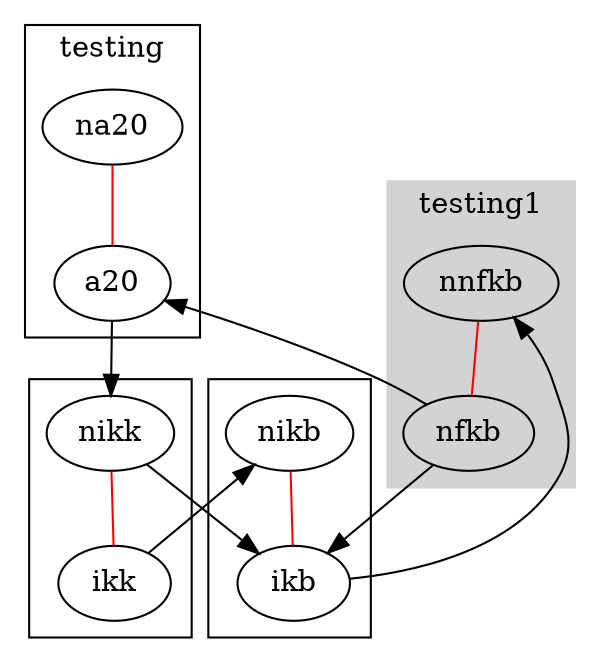 digraph fgl {
subgraph cluster_a {	
    label="testing";
	1 [label = "a20"]
	5 [label = "na20"]
    5 -> 1 [color="red",arrowhead="none"]
}
subgraph cluster_b {
	6 [label = "nikb"]
	2 [label = "ikb"]
    6 -> 2 [color="red",arrowhead="none"]
}

subgraph cluster_c {
	3 [label = "ikk"]
	7 [label = "nikk"]
    7 -> 3 [color="red",arrowhead="none"]
}
subgraph cluster_d {
    label="testing1";
    style=filled;
    color=lightgray;
	4 [label = "nfkb"]
	8 [label = "nnfkb"]
    8 -> 4 [color="red",arrowhead="none"]
}

	7 -> 2 [label = ""]
	1 -> 7 [label = ""]
	2 -> 8 [label = ""]
	3 -> 6 [label = ""]
	4 -> 2 [label = ""]
	4 -> 1 [label = ""]
}
